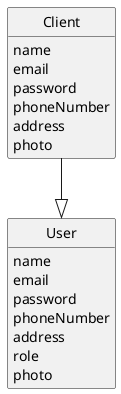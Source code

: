 @startuml
skinparam monochrome true
skinparam packageStyle rectangle
skinparam shadowing false

'left to right direction

skinparam classAttributeIconSize 0

hide circle
hide methods


class User{
    name
    email
    password
    phoneNumber
    address
    role
    photo
}

class Client{
    name
    email
    password
    phoneNumber
    address
    photo
}

Client --|> User


@enduml
